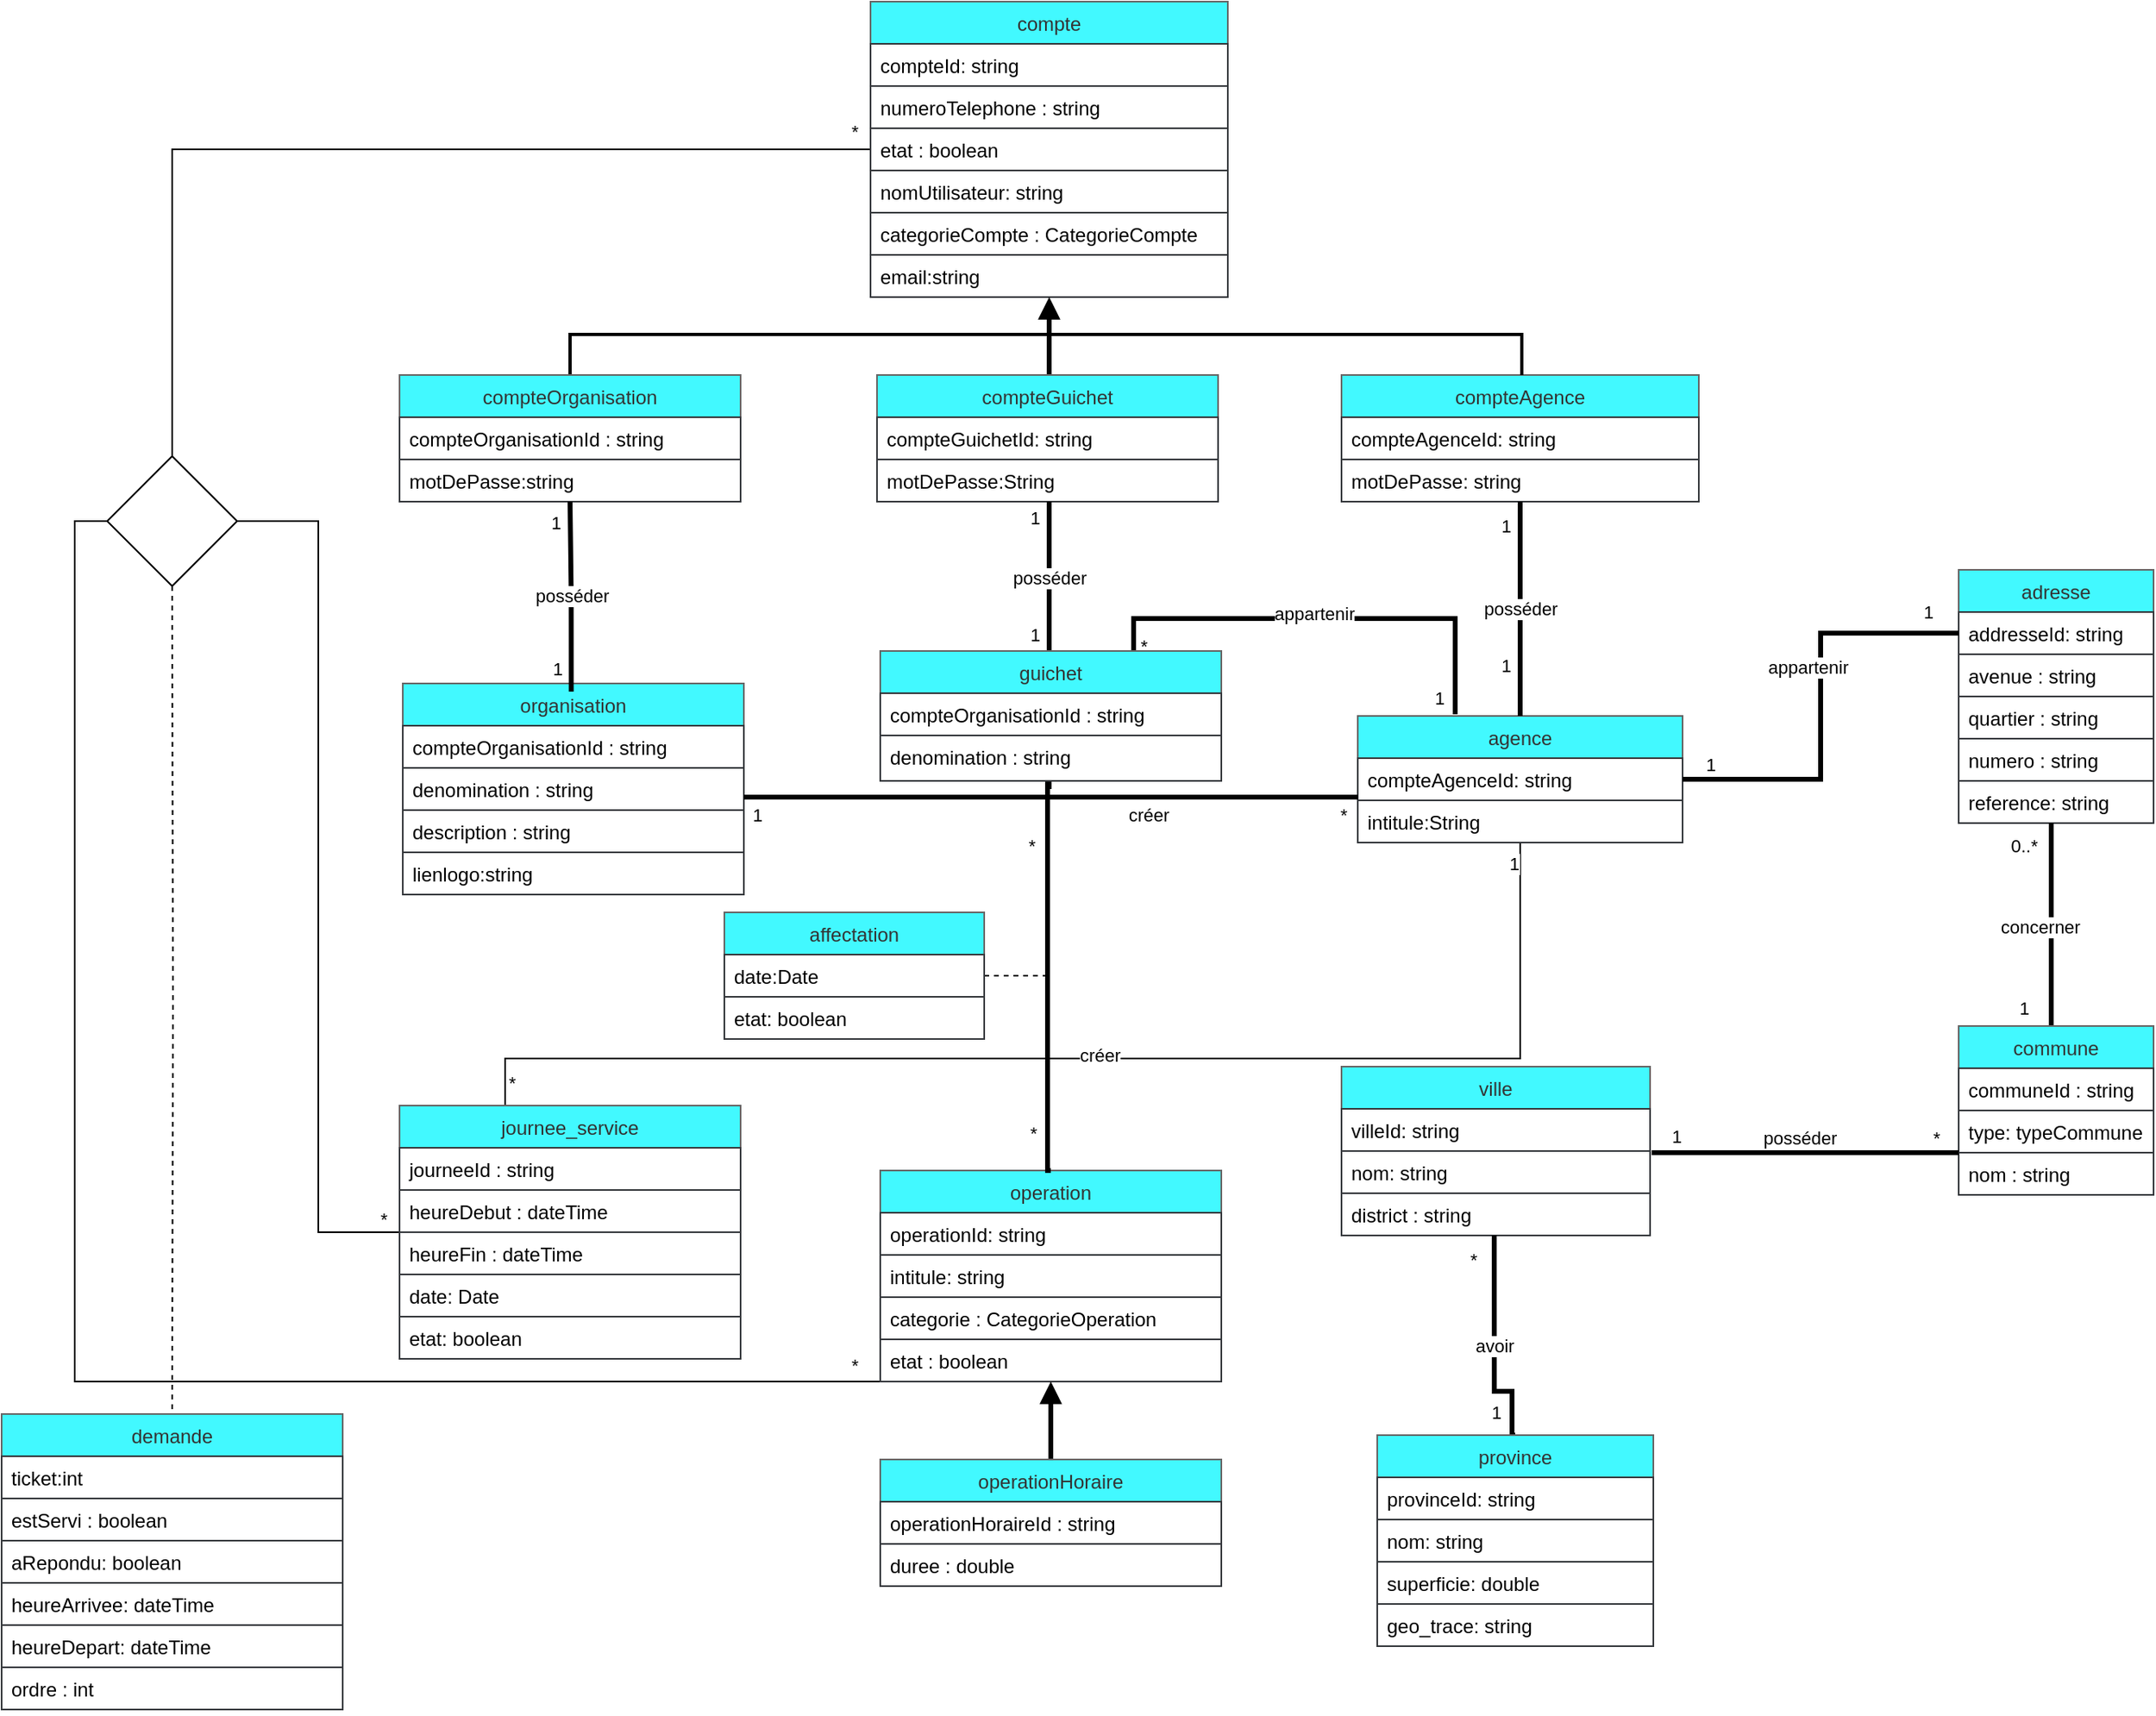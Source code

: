 <mxfile version="15.7.4" type="github">
  <diagram name="diagramme_classe" id="c4acf3e9-155e-7222-9cf6-157b1a14988f">
    <mxGraphModel dx="868" dy="482" grid="1" gridSize="10" guides="1" tooltips="1" connect="1" arrows="1" fold="1" page="1" pageScale="1" pageWidth="850" pageHeight="1100" background="none" math="0" shadow="0">
      <root>
        <mxCell id="0" />
        <mxCell id="1" parent="0" />
        <mxCell id="-mcrI0zcZobBwBYrAGSP-12" value="*" style="edgeStyle=orthogonalEdgeStyle;rounded=0;orthogonalLoop=1;jettySize=auto;html=1;entryX=0.5;entryY=0;entryDx=0;entryDy=0;endArrow=none;endFill=0;" edge="1" parent="1" source="7-YqurPYllUJ31w4D0Pa-1" target="-mcrI0zcZobBwBYrAGSP-11">
          <mxGeometry x="-0.968" y="-11" relative="1" as="geometry">
            <mxPoint as="offset" />
          </mxGeometry>
        </mxCell>
        <mxCell id="7-YqurPYllUJ31w4D0Pa-1" value="compte" style="swimlane;fontStyle=0;childLayout=stackLayout;horizontal=1;startSize=26;fillColor=#42F9FF;horizontalStack=0;resizeParent=1;resizeParentMax=0;resizeLast=0;collapsible=1;marginBottom=0;fontColor=#333333;strokeColor=#666666;rounded=0;strokeWidth=1;" parent="1" vertex="1">
          <mxGeometry x="560" y="10" width="220" height="182" as="geometry" />
        </mxCell>
        <mxCell id="7-YqurPYllUJ31w4D0Pa-2" value="compteId: string" style="text;strokeColor=#36393d;fillColor=#fff;align=left;verticalAlign=top;spacingLeft=4;spacingRight=4;overflow=hidden;rotatable=0;points=[[0,0.5],[1,0.5]];portConstraint=eastwest;" parent="7-YqurPYllUJ31w4D0Pa-1" vertex="1">
          <mxGeometry y="26" width="220" height="26" as="geometry" />
        </mxCell>
        <mxCell id="7-YqurPYllUJ31w4D0Pa-3" value="numeroTelephone : string" style="text;strokeColor=#36393d;fillColor=#FFFFFF;align=left;verticalAlign=top;spacingLeft=4;spacingRight=4;overflow=hidden;rotatable=0;points=[[0,0.5],[1,0.5]];portConstraint=eastwest;" parent="7-YqurPYllUJ31w4D0Pa-1" vertex="1">
          <mxGeometry y="52" width="220" height="26" as="geometry" />
        </mxCell>
        <mxCell id="7-YqurPYllUJ31w4D0Pa-4" value="etat : boolean" style="text;strokeColor=#36393d;fillColor=#fff;align=left;verticalAlign=top;spacingLeft=4;spacingRight=4;overflow=hidden;rotatable=0;points=[[0,0.5],[1,0.5]];portConstraint=eastwest;" parent="7-YqurPYllUJ31w4D0Pa-1" vertex="1">
          <mxGeometry y="78" width="220" height="26" as="geometry" />
        </mxCell>
        <mxCell id="7-YqurPYllUJ31w4D0Pa-5" value="nomUtilisateur: string" style="text;strokeColor=#36393d;fillColor=#fff;align=left;verticalAlign=top;spacingLeft=4;spacingRight=4;overflow=hidden;rotatable=0;points=[[0,0.5],[1,0.5]];portConstraint=eastwest;" parent="7-YqurPYllUJ31w4D0Pa-1" vertex="1">
          <mxGeometry y="104" width="220" height="26" as="geometry" />
        </mxCell>
        <mxCell id="7-YqurPYllUJ31w4D0Pa-7" value="categorieCompte : CategorieCompte" style="text;strokeColor=#36393d;fillColor=#fff;align=left;verticalAlign=top;spacingLeft=4;spacingRight=4;overflow=hidden;rotatable=0;points=[[0,0.5],[1,0.5]];portConstraint=eastwest;" parent="7-YqurPYllUJ31w4D0Pa-1" vertex="1">
          <mxGeometry y="130" width="220" height="26" as="geometry" />
        </mxCell>
        <mxCell id="wlN9jwIvQaxfuohpu1rJ-3" value="email:string" style="text;strokeColor=#36393d;fillColor=#fff;align=left;verticalAlign=top;spacingLeft=4;spacingRight=4;overflow=hidden;rotatable=0;points=[[0,0.5],[1,0.5]];portConstraint=eastwest;" parent="7-YqurPYllUJ31w4D0Pa-1" vertex="1">
          <mxGeometry y="156" width="220" height="26" as="geometry" />
        </mxCell>
        <mxCell id="7-YqurPYllUJ31w4D0Pa-13" value="compteAgence" style="swimlane;fontStyle=0;childLayout=stackLayout;horizontal=1;startSize=26;fillColor=#42F9FF;horizontalStack=0;resizeParent=1;resizeParentMax=0;resizeLast=0;collapsible=1;marginBottom=0;fontColor=#333333;strokeColor=#666666;rounded=0;strokeWidth=1;" parent="1" vertex="1">
          <mxGeometry x="850" y="240" width="220" height="78" as="geometry" />
        </mxCell>
        <mxCell id="7-YqurPYllUJ31w4D0Pa-14" value="compteAgenceId: string" style="text;strokeColor=#36393d;fillColor=#fff;align=left;verticalAlign=top;spacingLeft=4;spacingRight=4;overflow=hidden;rotatable=0;points=[[0,0.5],[1,0.5]];portConstraint=eastwest;" parent="7-YqurPYllUJ31w4D0Pa-13" vertex="1">
          <mxGeometry y="26" width="220" height="26" as="geometry" />
        </mxCell>
        <mxCell id="7-YqurPYllUJ31w4D0Pa-32" value="motDePasse: string" style="text;strokeColor=#36393d;fillColor=#FFFFFF;align=left;verticalAlign=top;spacingLeft=4;spacingRight=4;overflow=hidden;rotatable=0;points=[[0,0.5],[1,0.5]];portConstraint=eastwest;" parent="7-YqurPYllUJ31w4D0Pa-13" vertex="1">
          <mxGeometry y="52" width="220" height="26" as="geometry" />
        </mxCell>
        <mxCell id="wlN9jwIvQaxfuohpu1rJ-7" style="edgeStyle=orthogonalEdgeStyle;rounded=0;orthogonalLoop=1;jettySize=auto;html=1;exitX=0.5;exitY=0;exitDx=0;exitDy=0;endArrow=none;endFill=0;strokeWidth=2;" parent="1" source="7-YqurPYllUJ31w4D0Pa-24" target="7-YqurPYllUJ31w4D0Pa-13" edge="1">
          <mxGeometry relative="1" as="geometry">
            <mxPoint x="960" y="230" as="targetPoint" />
            <Array as="points">
              <mxPoint x="375" y="215" />
              <mxPoint x="961" y="215" />
            </Array>
          </mxGeometry>
        </mxCell>
        <mxCell id="7-YqurPYllUJ31w4D0Pa-24" value="compteOrganisation" style="swimlane;fontStyle=0;childLayout=stackLayout;horizontal=1;startSize=26;fillColor=#42F9FF;horizontalStack=0;resizeParent=1;resizeParentMax=0;resizeLast=0;collapsible=1;marginBottom=0;fontColor=#333333;strokeColor=#666666;rounded=0;strokeWidth=1;" parent="1" vertex="1">
          <mxGeometry x="270" y="240" width="210" height="78" as="geometry" />
        </mxCell>
        <mxCell id="7-YqurPYllUJ31w4D0Pa-25" value="compteOrganisationId : string" style="text;strokeColor=#36393d;fillColor=#fff;align=left;verticalAlign=top;spacingLeft=4;spacingRight=4;overflow=hidden;rotatable=0;points=[[0,0.5],[1,0.5]];portConstraint=eastwest;" parent="7-YqurPYllUJ31w4D0Pa-24" vertex="1">
          <mxGeometry y="26" width="210" height="26" as="geometry" />
        </mxCell>
        <mxCell id="7-YqurPYllUJ31w4D0Pa-36" value="motDePasse:string" style="text;strokeColor=#36393d;fillColor=#fff;align=left;verticalAlign=top;spacingLeft=4;spacingRight=4;overflow=hidden;rotatable=0;points=[[0,0.5],[1,0.5]];portConstraint=eastwest;" parent="7-YqurPYllUJ31w4D0Pa-24" vertex="1">
          <mxGeometry y="52" width="210" height="26" as="geometry" />
        </mxCell>
        <mxCell id="7-YqurPYllUJ31w4D0Pa-39" value="adresse" style="swimlane;fontStyle=0;childLayout=stackLayout;horizontal=1;startSize=26;fillColor=#42F9FF;horizontalStack=0;resizeParent=1;resizeParentMax=0;resizeLast=0;collapsible=1;marginBottom=0;fontColor=#333333;strokeColor=#666666;rounded=0;strokeWidth=1;" parent="1" vertex="1">
          <mxGeometry x="1230" y="360" width="120" height="156" as="geometry" />
        </mxCell>
        <mxCell id="7-YqurPYllUJ31w4D0Pa-40" value="addresseId: string" style="text;strokeColor=#36393d;fillColor=#fff;align=left;verticalAlign=top;spacingLeft=4;spacingRight=4;overflow=hidden;rotatable=0;points=[[0,0.5],[1,0.5]];portConstraint=eastwest;" parent="7-YqurPYllUJ31w4D0Pa-39" vertex="1">
          <mxGeometry y="26" width="120" height="26" as="geometry" />
        </mxCell>
        <mxCell id="7-YqurPYllUJ31w4D0Pa-41" value="avenue : string" style="text;strokeColor=#36393d;fillColor=#FFFFFF;align=left;verticalAlign=top;spacingLeft=4;spacingRight=4;overflow=hidden;rotatable=0;points=[[0,0.5],[1,0.5]];portConstraint=eastwest;" parent="7-YqurPYllUJ31w4D0Pa-39" vertex="1">
          <mxGeometry y="52" width="120" height="26" as="geometry" />
        </mxCell>
        <mxCell id="7-YqurPYllUJ31w4D0Pa-42" value="quartier : string" style="text;strokeColor=#36393d;fillColor=#FFFFFF;align=left;verticalAlign=top;spacingLeft=4;spacingRight=4;overflow=hidden;rotatable=0;points=[[0,0.5],[1,0.5]];portConstraint=eastwest;" parent="7-YqurPYllUJ31w4D0Pa-39" vertex="1">
          <mxGeometry y="78" width="120" height="26" as="geometry" />
        </mxCell>
        <mxCell id="7-YqurPYllUJ31w4D0Pa-43" value="numero : string" style="text;strokeColor=#36393d;fillColor=#FFFFFF;align=left;verticalAlign=top;spacingLeft=4;spacingRight=4;overflow=hidden;rotatable=0;points=[[0,0.5],[1,0.5]];portConstraint=eastwest;" parent="7-YqurPYllUJ31w4D0Pa-39" vertex="1">
          <mxGeometry y="104" width="120" height="26" as="geometry" />
        </mxCell>
        <mxCell id="7-YqurPYllUJ31w4D0Pa-44" value="reference: string" style="text;strokeColor=#36393d;fillColor=#FFFFFF;align=left;verticalAlign=top;spacingLeft=4;spacingRight=4;overflow=hidden;rotatable=0;points=[[0,0.5],[1,0.5]];portConstraint=eastwest;" parent="7-YqurPYllUJ31w4D0Pa-39" vertex="1">
          <mxGeometry y="130" width="120" height="26" as="geometry" />
        </mxCell>
        <mxCell id="wlN9jwIvQaxfuohpu1rJ-28" value="0..*" style="edgeStyle=orthogonalEdgeStyle;rounded=0;orthogonalLoop=1;jettySize=auto;html=1;entryX=0.5;entryY=1;entryDx=0;entryDy=0;startArrow=none;startFill=0;endArrow=none;endFill=0;strokeWidth=3;" parent="1" source="7-YqurPYllUJ31w4D0Pa-51" edge="1">
          <mxGeometry x="0.774" y="17" relative="1" as="geometry">
            <mxPoint x="1287" y="573" as="sourcePoint" />
            <mxPoint x="1287" y="516" as="targetPoint" />
            <Array as="points">
              <mxPoint x="1287" y="580" />
              <mxPoint x="1287" y="580" />
            </Array>
            <mxPoint as="offset" />
          </mxGeometry>
        </mxCell>
        <mxCell id="wlN9jwIvQaxfuohpu1rJ-37" value="1" style="edgeLabel;html=1;align=center;verticalAlign=middle;resizable=0;points=[];" parent="wlN9jwIvQaxfuohpu1rJ-28" vertex="1" connectable="0">
          <mxGeometry x="0.823" y="5" relative="1" as="geometry">
            <mxPoint x="-12" y="103" as="offset" />
          </mxGeometry>
        </mxCell>
        <mxCell id="wlN9jwIvQaxfuohpu1rJ-39" value="concerner" style="edgeLabel;html=1;align=center;verticalAlign=middle;resizable=0;points=[];" parent="wlN9jwIvQaxfuohpu1rJ-28" vertex="1" connectable="0">
          <mxGeometry x="0.726" y="4" relative="1" as="geometry">
            <mxPoint x="-3" y="47" as="offset" />
          </mxGeometry>
        </mxCell>
        <mxCell id="7-YqurPYllUJ31w4D0Pa-51" value="commune" style="swimlane;fontStyle=0;childLayout=stackLayout;horizontal=1;startSize=26;fillColor=#42F9FF;horizontalStack=0;resizeParent=1;resizeParentMax=0;resizeLast=0;collapsible=1;marginBottom=0;fontColor=#333333;strokeColor=#666666;rounded=0;strokeWidth=1;" parent="1" vertex="1">
          <mxGeometry x="1230" y="641" width="120" height="104" as="geometry" />
        </mxCell>
        <mxCell id="7-YqurPYllUJ31w4D0Pa-52" value="communeId : string" style="text;strokeColor=#36393d;fillColor=#fff;align=left;verticalAlign=top;spacingLeft=4;spacingRight=4;overflow=hidden;rotatable=0;points=[[0,0.5],[1,0.5]];portConstraint=eastwest;" parent="7-YqurPYllUJ31w4D0Pa-51" vertex="1">
          <mxGeometry y="26" width="120" height="26" as="geometry" />
        </mxCell>
        <mxCell id="7-YqurPYllUJ31w4D0Pa-53" value="type: typeCommune" style="text;strokeColor=#36393d;fillColor=#FFFFFF;align=left;verticalAlign=top;spacingLeft=4;spacingRight=4;overflow=hidden;rotatable=0;points=[[0,0.5],[1,0.5]];portConstraint=eastwest;" parent="7-YqurPYllUJ31w4D0Pa-51" vertex="1">
          <mxGeometry y="52" width="120" height="26" as="geometry" />
        </mxCell>
        <mxCell id="7-YqurPYllUJ31w4D0Pa-54" value="nom : string" style="text;strokeColor=#36393d;fillColor=#FFFFFF;align=left;verticalAlign=top;spacingLeft=4;spacingRight=4;overflow=hidden;rotatable=0;points=[[0,0.5],[1,0.5]];portConstraint=eastwest;" parent="7-YqurPYllUJ31w4D0Pa-51" vertex="1">
          <mxGeometry y="78" width="120" height="26" as="geometry" />
        </mxCell>
        <mxCell id="7-YqurPYllUJ31w4D0Pa-60" value="ville" style="swimlane;fontStyle=0;childLayout=stackLayout;horizontal=1;startSize=26;fillColor=#42F9FF;horizontalStack=0;resizeParent=1;resizeParentMax=0;resizeLast=0;collapsible=1;marginBottom=0;fontColor=#333333;strokeColor=#666666;rounded=0;strokeWidth=1;" parent="1" vertex="1">
          <mxGeometry x="850" y="666" width="190" height="104" as="geometry" />
        </mxCell>
        <mxCell id="7-YqurPYllUJ31w4D0Pa-61" value="villeId: string" style="text;strokeColor=#36393d;fillColor=#fff;align=left;verticalAlign=top;spacingLeft=4;spacingRight=4;overflow=hidden;rotatable=0;points=[[0,0.5],[1,0.5]];portConstraint=eastwest;" parent="7-YqurPYllUJ31w4D0Pa-60" vertex="1">
          <mxGeometry y="26" width="190" height="26" as="geometry" />
        </mxCell>
        <mxCell id="7-YqurPYllUJ31w4D0Pa-62" value="nom: string" style="text;strokeColor=#36393d;fillColor=#FFFFFF;align=left;verticalAlign=top;spacingLeft=4;spacingRight=4;overflow=hidden;rotatable=0;points=[[0,0.5],[1,0.5]];portConstraint=eastwest;" parent="7-YqurPYllUJ31w4D0Pa-60" vertex="1">
          <mxGeometry y="52" width="190" height="26" as="geometry" />
        </mxCell>
        <mxCell id="7-YqurPYllUJ31w4D0Pa-63" value="district : string" style="text;strokeColor=#36393d;fillColor=#FFFFFF;align=left;verticalAlign=top;spacingLeft=4;spacingRight=4;overflow=hidden;rotatable=0;points=[[0,0.5],[1,0.5]];portConstraint=eastwest;" parent="7-YqurPYllUJ31w4D0Pa-60" vertex="1">
          <mxGeometry y="78" width="190" height="26" as="geometry" />
        </mxCell>
        <mxCell id="wlN9jwIvQaxfuohpu1rJ-45" value="avoir" style="edgeStyle=orthogonalEdgeStyle;rounded=0;orthogonalLoop=1;jettySize=auto;html=1;startArrow=none;startFill=0;endArrow=none;endFill=0;strokeWidth=3;entryX=0.495;entryY=1;entryDx=0;entryDy=0;entryPerimeter=0;exitX=0.5;exitY=0;exitDx=0;exitDy=0;" parent="1" edge="1" target="7-YqurPYllUJ31w4D0Pa-63" source="7-YqurPYllUJ31w4D0Pa-67">
          <mxGeometry relative="1" as="geometry">
            <mxPoint x="961" y="766" as="targetPoint" />
            <mxPoint x="960" y="880" as="sourcePoint" />
            <Array as="points">
              <mxPoint x="955" y="866" />
              <mxPoint x="944" y="866" />
            </Array>
          </mxGeometry>
        </mxCell>
        <mxCell id="wlN9jwIvQaxfuohpu1rJ-50" value="*" style="edgeLabel;html=1;align=center;verticalAlign=middle;resizable=0;points=[];" parent="wlN9jwIvQaxfuohpu1rJ-45" vertex="1" connectable="0">
          <mxGeometry x="0.765" y="-1" relative="1" as="geometry">
            <mxPoint x="-14" y="-1" as="offset" />
          </mxGeometry>
        </mxCell>
        <mxCell id="wlN9jwIvQaxfuohpu1rJ-51" value="1" style="edgeLabel;html=1;align=center;verticalAlign=middle;resizable=0;points=[];" parent="wlN9jwIvQaxfuohpu1rJ-45" vertex="1" connectable="0">
          <mxGeometry x="-0.718" y="4" relative="1" as="geometry">
            <mxPoint x="-6" y="3" as="offset" />
          </mxGeometry>
        </mxCell>
        <mxCell id="7-YqurPYllUJ31w4D0Pa-67" value="province" style="swimlane;fontStyle=0;childLayout=stackLayout;horizontal=1;startSize=26;fillColor=#42F9FF;horizontalStack=0;resizeParent=1;resizeParentMax=0;resizeLast=0;collapsible=1;marginBottom=0;fontColor=#333333;strokeColor=#666666;rounded=0;strokeWidth=1;" parent="1" vertex="1">
          <mxGeometry x="872" y="893" width="170" height="130" as="geometry" />
        </mxCell>
        <mxCell id="7-YqurPYllUJ31w4D0Pa-68" value="provinceId: string" style="text;strokeColor=#36393d;fillColor=#fff;align=left;verticalAlign=top;spacingLeft=4;spacingRight=4;overflow=hidden;rotatable=0;points=[[0,0.5],[1,0.5]];portConstraint=eastwest;" parent="7-YqurPYllUJ31w4D0Pa-67" vertex="1">
          <mxGeometry y="26" width="170" height="26" as="geometry" />
        </mxCell>
        <mxCell id="7-YqurPYllUJ31w4D0Pa-69" value="nom: string" style="text;strokeColor=#36393d;fillColor=#FFFFFF;align=left;verticalAlign=top;spacingLeft=4;spacingRight=4;overflow=hidden;rotatable=0;points=[[0,0.5],[1,0.5]];portConstraint=eastwest;" parent="7-YqurPYllUJ31w4D0Pa-67" vertex="1">
          <mxGeometry y="52" width="170" height="26" as="geometry" />
        </mxCell>
        <mxCell id="7-YqurPYllUJ31w4D0Pa-70" value="superficie: double" style="text;strokeColor=#36393d;fillColor=#FFFFFF;align=left;verticalAlign=top;spacingLeft=4;spacingRight=4;overflow=hidden;rotatable=0;points=[[0,0.5],[1,0.5]];portConstraint=eastwest;" parent="7-YqurPYllUJ31w4D0Pa-67" vertex="1">
          <mxGeometry y="78" width="170" height="26" as="geometry" />
        </mxCell>
        <mxCell id="7-YqurPYllUJ31w4D0Pa-75" value="geo_trace: string" style="text;strokeColor=#36393d;fillColor=#FFFFFF;align=left;verticalAlign=top;spacingLeft=4;spacingRight=4;overflow=hidden;rotatable=0;points=[[0,0.5],[1,0.5]];portConstraint=eastwest;" parent="7-YqurPYllUJ31w4D0Pa-67" vertex="1">
          <mxGeometry y="104" width="170" height="26" as="geometry" />
        </mxCell>
        <mxCell id="wlN9jwIvQaxfuohpu1rJ-5" style="edgeStyle=orthogonalEdgeStyle;rounded=0;orthogonalLoop=1;jettySize=auto;html=1;entryX=0.5;entryY=1;entryDx=0;entryDy=0;endArrow=block;endFill=1;strokeWidth=3;" parent="1" source="7-YqurPYllUJ31w4D0Pa-79" target="7-YqurPYllUJ31w4D0Pa-1" edge="1">
          <mxGeometry relative="1" as="geometry">
            <Array as="points">
              <mxPoint x="670" y="220" />
              <mxPoint x="670" y="220" />
            </Array>
          </mxGeometry>
        </mxCell>
        <mxCell id="7-YqurPYllUJ31w4D0Pa-79" value="compteGuichet" style="swimlane;fontStyle=0;childLayout=stackLayout;horizontal=1;startSize=26;fillColor=#42F9FF;horizontalStack=0;resizeParent=1;resizeParentMax=0;resizeLast=0;collapsible=1;marginBottom=0;fontColor=#333333;strokeColor=#666666;rounded=0;strokeWidth=1;" parent="1" vertex="1">
          <mxGeometry x="564" y="240" width="210" height="78" as="geometry" />
        </mxCell>
        <mxCell id="7-YqurPYllUJ31w4D0Pa-80" value="compteGuichetId: string" style="text;strokeColor=#36393d;fillColor=#fff;align=left;verticalAlign=top;spacingLeft=4;spacingRight=4;overflow=hidden;rotatable=0;points=[[0,0.5],[1,0.5]];portConstraint=eastwest;" parent="7-YqurPYllUJ31w4D0Pa-79" vertex="1">
          <mxGeometry y="26" width="210" height="26" as="geometry" />
        </mxCell>
        <mxCell id="7-YqurPYllUJ31w4D0Pa-180" value="motDePasse:String" style="text;strokeColor=#36393d;fillColor=#fff;align=left;verticalAlign=top;spacingLeft=4;spacingRight=4;overflow=hidden;rotatable=0;points=[[0,0.5],[1,0.5]];portConstraint=eastwest;" parent="7-YqurPYllUJ31w4D0Pa-79" vertex="1">
          <mxGeometry y="52" width="210" height="26" as="geometry" />
        </mxCell>
        <mxCell id="-mcrI0zcZobBwBYrAGSP-14" style="edgeStyle=orthogonalEdgeStyle;rounded=0;orthogonalLoop=1;jettySize=auto;html=1;entryX=0;entryY=0.5;entryDx=0;entryDy=0;endArrow=none;endFill=0;" edge="1" parent="1" source="7-YqurPYllUJ31w4D0Pa-94" target="-mcrI0zcZobBwBYrAGSP-11">
          <mxGeometry relative="1" as="geometry">
            <Array as="points">
              <mxPoint x="70" y="860" />
              <mxPoint x="70" y="330" />
            </Array>
          </mxGeometry>
        </mxCell>
        <mxCell id="-mcrI0zcZobBwBYrAGSP-17" value="*" style="edgeLabel;html=1;align=center;verticalAlign=middle;resizable=0;points=[];" vertex="1" connectable="0" parent="-mcrI0zcZobBwBYrAGSP-14">
          <mxGeometry x="-0.962" y="-1" relative="1" as="geometry">
            <mxPoint x="4" y="-9" as="offset" />
          </mxGeometry>
        </mxCell>
        <mxCell id="7-YqurPYllUJ31w4D0Pa-94" value="operation" style="swimlane;fontStyle=0;childLayout=stackLayout;horizontal=1;startSize=26;fillColor=#42F9FF;horizontalStack=0;resizeParent=1;resizeParentMax=0;resizeLast=0;collapsible=1;marginBottom=0;fontColor=#333333;strokeColor=#666666;rounded=0;strokeWidth=1;" parent="1" vertex="1">
          <mxGeometry x="566" y="730" width="210" height="130" as="geometry" />
        </mxCell>
        <mxCell id="7-YqurPYllUJ31w4D0Pa-95" value="operationId: string" style="text;strokeColor=#36393d;fillColor=#fff;align=left;verticalAlign=top;spacingLeft=4;spacingRight=4;overflow=hidden;rotatable=0;points=[[0,0.5],[1,0.5]];portConstraint=eastwest;" parent="7-YqurPYllUJ31w4D0Pa-94" vertex="1">
          <mxGeometry y="26" width="210" height="26" as="geometry" />
        </mxCell>
        <mxCell id="7-YqurPYllUJ31w4D0Pa-96" value="intitule: string" style="text;strokeColor=#36393d;fillColor=#FFFFFF;align=left;verticalAlign=top;spacingLeft=4;spacingRight=4;overflow=hidden;rotatable=0;points=[[0,0.5],[1,0.5]];portConstraint=eastwest;" parent="7-YqurPYllUJ31w4D0Pa-94" vertex="1">
          <mxGeometry y="52" width="210" height="26" as="geometry" />
        </mxCell>
        <mxCell id="7-YqurPYllUJ31w4D0Pa-97" value="categorie : CategorieOperation" style="text;strokeColor=#36393d;fillColor=#FFFFFF;align=left;verticalAlign=top;spacingLeft=4;spacingRight=4;overflow=hidden;rotatable=0;points=[[0,0.5],[1,0.5]];portConstraint=eastwest;" parent="7-YqurPYllUJ31w4D0Pa-94" vertex="1">
          <mxGeometry y="78" width="210" height="26" as="geometry" />
        </mxCell>
        <mxCell id="7-YqurPYllUJ31w4D0Pa-98" value="etat : boolean" style="text;strokeColor=#36393d;fillColor=#FFFFFF;align=left;verticalAlign=top;spacingLeft=4;spacingRight=4;overflow=hidden;rotatable=0;points=[[0,0.5],[1,0.5]];portConstraint=eastwest;" parent="7-YqurPYllUJ31w4D0Pa-94" vertex="1">
          <mxGeometry y="104" width="210" height="26" as="geometry" />
        </mxCell>
        <mxCell id="wlN9jwIvQaxfuohpu1rJ-20" style="edgeStyle=orthogonalEdgeStyle;rounded=0;orthogonalLoop=1;jettySize=auto;html=1;entryX=0.5;entryY=1;entryDx=0;entryDy=0;endArrow=block;endFill=1;strokeWidth=3;startArrow=none;startFill=0;" parent="1" source="7-YqurPYllUJ31w4D0Pa-105" target="7-YqurPYllUJ31w4D0Pa-94" edge="1">
          <mxGeometry relative="1" as="geometry" />
        </mxCell>
        <mxCell id="7-YqurPYllUJ31w4D0Pa-105" value="operationHoraire" style="swimlane;fontStyle=0;childLayout=stackLayout;horizontal=1;startSize=26;fillColor=#42F9FF;horizontalStack=0;resizeParent=1;resizeParentMax=0;resizeLast=0;collapsible=1;marginBottom=0;fontColor=#333333;strokeColor=#666666;rounded=0;strokeWidth=1;" parent="1" vertex="1">
          <mxGeometry x="566" y="908" width="210" height="78" as="geometry" />
        </mxCell>
        <mxCell id="7-YqurPYllUJ31w4D0Pa-106" value="operationHoraireId : string" style="text;strokeColor=#36393d;fillColor=#fff;align=left;verticalAlign=top;spacingLeft=4;spacingRight=4;overflow=hidden;rotatable=0;points=[[0,0.5],[1,0.5]];portConstraint=eastwest;" parent="7-YqurPYllUJ31w4D0Pa-105" vertex="1">
          <mxGeometry y="26" width="210" height="26" as="geometry" />
        </mxCell>
        <mxCell id="7-YqurPYllUJ31w4D0Pa-107" value="duree : double" style="text;strokeColor=#36393d;fillColor=#FFFFFF;align=left;verticalAlign=top;spacingLeft=4;spacingRight=4;overflow=hidden;rotatable=0;points=[[0,0.5],[1,0.5]];portConstraint=eastwest;" parent="7-YqurPYllUJ31w4D0Pa-105" vertex="1">
          <mxGeometry y="52" width="210" height="26" as="geometry" />
        </mxCell>
        <mxCell id="7-YqurPYllUJ31w4D0Pa-126" value="demande" style="swimlane;fontStyle=0;childLayout=stackLayout;horizontal=1;startSize=26;fillColor=#42F9FF;horizontalStack=0;resizeParent=1;resizeParentMax=0;resizeLast=0;collapsible=1;marginBottom=0;fontColor=#333333;strokeColor=#666666;rounded=0;strokeWidth=1;" parent="1" vertex="1">
          <mxGeometry x="25" y="880" width="210" height="182" as="geometry" />
        </mxCell>
        <mxCell id="7-YqurPYllUJ31w4D0Pa-128" value="ticket:int" style="text;strokeColor=#36393d;fillColor=#fff;align=left;verticalAlign=top;spacingLeft=4;spacingRight=4;overflow=hidden;rotatable=0;points=[[0,0.5],[1,0.5]];portConstraint=eastwest;" parent="7-YqurPYllUJ31w4D0Pa-126" vertex="1">
          <mxGeometry y="26" width="210" height="26" as="geometry" />
        </mxCell>
        <mxCell id="7-YqurPYllUJ31w4D0Pa-129" value="estServi : boolean" style="text;strokeColor=#36393d;fillColor=#fff;align=left;verticalAlign=top;spacingLeft=4;spacingRight=4;overflow=hidden;rotatable=0;points=[[0,0.5],[1,0.5]];portConstraint=eastwest;" parent="7-YqurPYllUJ31w4D0Pa-126" vertex="1">
          <mxGeometry y="52" width="210" height="26" as="geometry" />
        </mxCell>
        <mxCell id="7-YqurPYllUJ31w4D0Pa-130" value="aRepondu: boolean" style="text;strokeColor=#36393d;fillColor=#fff;align=left;verticalAlign=top;spacingLeft=4;spacingRight=4;overflow=hidden;rotatable=0;points=[[0,0.5],[1,0.5]];portConstraint=eastwest;" parent="7-YqurPYllUJ31w4D0Pa-126" vertex="1">
          <mxGeometry y="78" width="210" height="26" as="geometry" />
        </mxCell>
        <mxCell id="7-YqurPYllUJ31w4D0Pa-131" value="heureArrivee: dateTime" style="text;strokeColor=#36393d;fillColor=#fff;align=left;verticalAlign=top;spacingLeft=4;spacingRight=4;overflow=hidden;rotatable=0;points=[[0,0.5],[1,0.5]];portConstraint=eastwest;" parent="7-YqurPYllUJ31w4D0Pa-126" vertex="1">
          <mxGeometry y="104" width="210" height="26" as="geometry" />
        </mxCell>
        <mxCell id="7-YqurPYllUJ31w4D0Pa-132" value="heureDepart: dateTime" style="text;strokeColor=#36393d;fillColor=#fff;align=left;verticalAlign=top;spacingLeft=4;spacingRight=4;overflow=hidden;rotatable=0;points=[[0,0.5],[1,0.5]];portConstraint=eastwest;" parent="7-YqurPYllUJ31w4D0Pa-126" vertex="1">
          <mxGeometry y="130" width="210" height="26" as="geometry" />
        </mxCell>
        <mxCell id="7-YqurPYllUJ31w4D0Pa-133" value="ordre : int" style="text;strokeColor=#36393d;fillColor=#fff;align=left;verticalAlign=top;spacingLeft=4;spacingRight=4;overflow=hidden;rotatable=0;points=[[0,0.5],[1,0.5]];portConstraint=eastwest;" parent="7-YqurPYllUJ31w4D0Pa-126" vertex="1">
          <mxGeometry y="156" width="210" height="26" as="geometry" />
        </mxCell>
        <mxCell id="-mcrI0zcZobBwBYrAGSP-7" style="edgeStyle=orthogonalEdgeStyle;rounded=0;orthogonalLoop=1;jettySize=auto;html=1;entryX=0.5;entryY=1;entryDx=0;entryDy=0;endArrow=none;endFill=0;" edge="1" parent="1" target="wlN9jwIvQaxfuohpu1rJ-14">
          <mxGeometry relative="1" as="geometry">
            <mxPoint x="335" y="711" as="sourcePoint" />
            <mxPoint x="960" y="549" as="targetPoint" />
            <Array as="points">
              <mxPoint x="335" y="661" />
              <mxPoint x="960" y="661" />
            </Array>
          </mxGeometry>
        </mxCell>
        <mxCell id="-mcrI0zcZobBwBYrAGSP-8" value="1" style="edgeLabel;html=1;align=center;verticalAlign=middle;resizable=0;points=[];" vertex="1" connectable="0" parent="-mcrI0zcZobBwBYrAGSP-7">
          <mxGeometry x="0.968" y="4" relative="1" as="geometry">
            <mxPoint as="offset" />
          </mxGeometry>
        </mxCell>
        <mxCell id="-mcrI0zcZobBwBYrAGSP-9" value="*" style="edgeLabel;html=1;align=center;verticalAlign=middle;resizable=0;points=[];" vertex="1" connectable="0" parent="-mcrI0zcZobBwBYrAGSP-7">
          <mxGeometry x="-0.913" y="-4" relative="1" as="geometry">
            <mxPoint as="offset" />
          </mxGeometry>
        </mxCell>
        <mxCell id="-mcrI0zcZobBwBYrAGSP-10" value="créer" style="edgeLabel;html=1;align=center;verticalAlign=middle;resizable=0;points=[];" vertex="1" connectable="0" parent="-mcrI0zcZobBwBYrAGSP-7">
          <mxGeometry x="0.03" y="2" relative="1" as="geometry">
            <mxPoint as="offset" />
          </mxGeometry>
        </mxCell>
        <mxCell id="-mcrI0zcZobBwBYrAGSP-13" value="*" style="edgeStyle=orthogonalEdgeStyle;rounded=0;orthogonalLoop=1;jettySize=auto;html=1;entryX=1;entryY=0.5;entryDx=0;entryDy=0;endArrow=none;endFill=0;" edge="1" parent="1" source="7-YqurPYllUJ31w4D0Pa-137" target="-mcrI0zcZobBwBYrAGSP-11">
          <mxGeometry x="-0.963" y="-8" relative="1" as="geometry">
            <mxPoint as="offset" />
          </mxGeometry>
        </mxCell>
        <mxCell id="7-YqurPYllUJ31w4D0Pa-137" value="journee_service" style="swimlane;fontStyle=0;childLayout=stackLayout;horizontal=1;startSize=26;fillColor=#42F9FF;horizontalStack=0;resizeParent=1;resizeParentMax=0;resizeLast=0;collapsible=1;marginBottom=0;fontColor=#333333;strokeColor=#666666;rounded=0;strokeWidth=1;" parent="1" vertex="1">
          <mxGeometry x="270" y="690" width="210" height="156" as="geometry" />
        </mxCell>
        <mxCell id="7-YqurPYllUJ31w4D0Pa-138" value="journeeId : string" style="text;strokeColor=#36393d;fillColor=#fff;align=left;verticalAlign=top;spacingLeft=4;spacingRight=4;overflow=hidden;rotatable=0;points=[[0,0.5],[1,0.5]];portConstraint=eastwest;" parent="7-YqurPYllUJ31w4D0Pa-137" vertex="1">
          <mxGeometry y="26" width="210" height="26" as="geometry" />
        </mxCell>
        <mxCell id="7-YqurPYllUJ31w4D0Pa-139" value="heureDebut : dateTime" style="text;strokeColor=#36393d;fillColor=#fff;align=left;verticalAlign=top;spacingLeft=4;spacingRight=4;overflow=hidden;rotatable=0;points=[[0,0.5],[1,0.5]];portConstraint=eastwest;" parent="7-YqurPYllUJ31w4D0Pa-137" vertex="1">
          <mxGeometry y="52" width="210" height="26" as="geometry" />
        </mxCell>
        <mxCell id="7-YqurPYllUJ31w4D0Pa-140" value="heureFin : dateTime" style="text;strokeColor=#36393d;fillColor=#fff;align=left;verticalAlign=top;spacingLeft=4;spacingRight=4;overflow=hidden;rotatable=0;points=[[0,0.5],[1,0.5]];portConstraint=eastwest;" parent="7-YqurPYllUJ31w4D0Pa-137" vertex="1">
          <mxGeometry y="78" width="210" height="26" as="geometry" />
        </mxCell>
        <mxCell id="7-YqurPYllUJ31w4D0Pa-144" value="date: Date" style="text;strokeColor=#36393d;fillColor=#fff;align=left;verticalAlign=top;spacingLeft=4;spacingRight=4;overflow=hidden;rotatable=0;points=[[0,0.5],[1,0.5]];portConstraint=eastwest;" parent="7-YqurPYllUJ31w4D0Pa-137" vertex="1">
          <mxGeometry y="104" width="210" height="26" as="geometry" />
        </mxCell>
        <mxCell id="7-YqurPYllUJ31w4D0Pa-150" value="etat: boolean" style="text;strokeColor=#36393d;fillColor=#fff;align=left;verticalAlign=top;spacingLeft=4;spacingRight=4;overflow=hidden;rotatable=0;points=[[0,0.5],[1,0.5]];portConstraint=eastwest;" parent="7-YqurPYllUJ31w4D0Pa-137" vertex="1">
          <mxGeometry y="130" width="210" height="26" as="geometry" />
        </mxCell>
        <mxCell id="wlN9jwIvQaxfuohpu1rJ-8" value="organisation" style="swimlane;fontStyle=0;childLayout=stackLayout;horizontal=1;startSize=26;fillColor=#42F9FF;horizontalStack=0;resizeParent=1;resizeParentMax=0;resizeLast=0;collapsible=1;marginBottom=0;fontColor=#333333;strokeColor=#666666;rounded=0;strokeWidth=1;" parent="1" vertex="1">
          <mxGeometry x="272" y="430" width="210" height="130" as="geometry" />
        </mxCell>
        <mxCell id="wlN9jwIvQaxfuohpu1rJ-9" value="compteOrganisationId : string" style="text;strokeColor=#36393d;fillColor=#fff;align=left;verticalAlign=top;spacingLeft=4;spacingRight=4;overflow=hidden;rotatable=0;points=[[0,0.5],[1,0.5]];portConstraint=eastwest;" parent="wlN9jwIvQaxfuohpu1rJ-8" vertex="1">
          <mxGeometry y="26" width="210" height="26" as="geometry" />
        </mxCell>
        <mxCell id="wlN9jwIvQaxfuohpu1rJ-10" value="denomination : string" style="text;strokeColor=#36393d;fillColor=#fff;align=left;verticalAlign=top;spacingLeft=4;spacingRight=4;overflow=hidden;rotatable=0;points=[[0,0.5],[1,0.5]];portConstraint=eastwest;" parent="wlN9jwIvQaxfuohpu1rJ-8" vertex="1">
          <mxGeometry y="52" width="210" height="26" as="geometry" />
        </mxCell>
        <mxCell id="wlN9jwIvQaxfuohpu1rJ-18" value="description : string" style="text;strokeColor=#36393d;fillColor=#fff;align=left;verticalAlign=top;spacingLeft=4;spacingRight=4;overflow=hidden;rotatable=0;points=[[0,0.5],[1,0.5]];portConstraint=eastwest;" parent="wlN9jwIvQaxfuohpu1rJ-8" vertex="1">
          <mxGeometry y="78" width="210" height="26" as="geometry" />
        </mxCell>
        <mxCell id="wlN9jwIvQaxfuohpu1rJ-19" value="lienlogo:string" style="text;strokeColor=#36393d;fillColor=#fff;align=left;verticalAlign=top;spacingLeft=4;spacingRight=4;overflow=hidden;rotatable=0;points=[[0,0.5],[1,0.5]];portConstraint=eastwest;" parent="wlN9jwIvQaxfuohpu1rJ-8" vertex="1">
          <mxGeometry y="104" width="210" height="26" as="geometry" />
        </mxCell>
        <mxCell id="wlN9jwIvQaxfuohpu1rJ-52" value="posséder" style="edgeStyle=orthogonalEdgeStyle;rounded=0;orthogonalLoop=1;jettySize=auto;html=1;startArrow=none;startFill=0;endArrow=none;endFill=0;strokeWidth=3;exitX=0.5;exitY=0;exitDx=0;exitDy=0;" parent="1" source="wlN9jwIvQaxfuohpu1rJ-11" target="7-YqurPYllUJ31w4D0Pa-180" edge="1">
          <mxGeometry relative="1" as="geometry">
            <mxPoint x="670" y="318" as="targetPoint" />
            <mxPoint x="670" y="380" as="sourcePoint" />
            <Array as="points">
              <mxPoint x="670" y="320" />
              <mxPoint x="670" y="320" />
            </Array>
          </mxGeometry>
        </mxCell>
        <mxCell id="wlN9jwIvQaxfuohpu1rJ-53" value="1" style="edgeLabel;html=1;align=center;verticalAlign=middle;resizable=0;points=[];" parent="wlN9jwIvQaxfuohpu1rJ-52" vertex="1" connectable="0">
          <mxGeometry x="0.78" relative="1" as="geometry">
            <mxPoint x="-9" as="offset" />
          </mxGeometry>
        </mxCell>
        <mxCell id="wlN9jwIvQaxfuohpu1rJ-54" value="1" style="edgeLabel;html=1;align=center;verticalAlign=middle;resizable=0;points=[];" parent="wlN9jwIvQaxfuohpu1rJ-52" vertex="1" connectable="0">
          <mxGeometry x="-0.699" y="3" relative="1" as="geometry">
            <mxPoint x="-6" y="3" as="offset" />
          </mxGeometry>
        </mxCell>
        <mxCell id="wlN9jwIvQaxfuohpu1rJ-68" value="*" style="edgeStyle=orthogonalEdgeStyle;rounded=0;orthogonalLoop=1;jettySize=auto;html=1;exitX=0.75;exitY=0;exitDx=0;exitDy=0;startArrow=none;startFill=0;endArrow=none;endFill=0;strokeWidth=3;" parent="1" source="wlN9jwIvQaxfuohpu1rJ-11" edge="1">
          <mxGeometry relative="1" as="geometry">
            <mxPoint x="920" y="449" as="targetPoint" />
            <Array as="points">
              <mxPoint x="722" y="390" />
              <mxPoint x="920" y="390" />
            </Array>
          </mxGeometry>
        </mxCell>
        <mxCell id="wlN9jwIvQaxfuohpu1rJ-69" value="appartenir" style="edgeLabel;html=1;align=center;verticalAlign=middle;resizable=0;points=[];" parent="wlN9jwIvQaxfuohpu1rJ-68" vertex="1" connectable="0">
          <mxGeometry x="-0.059" y="3" relative="1" as="geometry">
            <mxPoint x="1" as="offset" />
          </mxGeometry>
        </mxCell>
        <mxCell id="wlN9jwIvQaxfuohpu1rJ-70" value="1" style="edgeLabel;html=1;align=center;verticalAlign=middle;resizable=0;points=[];" parent="wlN9jwIvQaxfuohpu1rJ-68" vertex="1" connectable="0">
          <mxGeometry x="0.899" y="-3" relative="1" as="geometry">
            <mxPoint x="-7" y="4" as="offset" />
          </mxGeometry>
        </mxCell>
        <mxCell id="wlN9jwIvQaxfuohpu1rJ-71" value="*" style="edgeLabel;html=1;align=center;verticalAlign=middle;resizable=0;points=[];" parent="wlN9jwIvQaxfuohpu1rJ-68" vertex="1" connectable="0">
          <mxGeometry x="-0.702" y="2" relative="1" as="geometry">
            <mxPoint x="-14" y="19" as="offset" />
          </mxGeometry>
        </mxCell>
        <mxCell id="wlN9jwIvQaxfuohpu1rJ-72" style="edgeStyle=orthogonalEdgeStyle;rounded=0;orthogonalLoop=1;jettySize=auto;html=1;entryX=0.5;entryY=0;entryDx=0;entryDy=0;startArrow=none;startFill=0;endArrow=none;endFill=0;strokeWidth=3;exitX=0.495;exitY=1.179;exitDx=0;exitDy=0;exitPerimeter=0;" parent="1" source="wlN9jwIvQaxfuohpu1rJ-13" target="7-YqurPYllUJ31w4D0Pa-94" edge="1">
          <mxGeometry relative="1" as="geometry">
            <mxPoint x="669.5" y="480" as="sourcePoint" />
            <mxPoint x="668.5" y="570" as="targetPoint" />
            <Array as="points">
              <mxPoint x="670" y="480" />
              <mxPoint x="669" y="480" />
            </Array>
          </mxGeometry>
        </mxCell>
        <mxCell id="wlN9jwIvQaxfuohpu1rJ-73" value="*" style="edgeLabel;html=1;align=center;verticalAlign=middle;resizable=0;points=[];" parent="wlN9jwIvQaxfuohpu1rJ-72" vertex="1" connectable="0">
          <mxGeometry x="-0.104" y="-3" relative="1" as="geometry">
            <mxPoint x="-7" y="-54" as="offset" />
          </mxGeometry>
        </mxCell>
        <mxCell id="wlN9jwIvQaxfuohpu1rJ-74" value="*" style="edgeLabel;html=1;align=center;verticalAlign=middle;resizable=0;points=[];" parent="wlN9jwIvQaxfuohpu1rJ-72" vertex="1" connectable="0">
          <mxGeometry x="0.793" y="-1" relative="1" as="geometry">
            <mxPoint x="-8" y="2" as="offset" />
          </mxGeometry>
        </mxCell>
        <mxCell id="wlN9jwIvQaxfuohpu1rJ-11" value="guichet" style="swimlane;fontStyle=0;childLayout=stackLayout;horizontal=1;startSize=26;fillColor=#42F9FF;horizontalStack=0;resizeParent=1;resizeParentMax=0;resizeLast=0;collapsible=1;marginBottom=0;fontColor=#333333;strokeColor=#666666;rounded=0;strokeWidth=1;" parent="1" vertex="1">
          <mxGeometry x="566" y="410" width="210" height="80" as="geometry" />
        </mxCell>
        <mxCell id="wlN9jwIvQaxfuohpu1rJ-12" value="compteOrganisationId : string" style="text;strokeColor=#36393d;fillColor=#fff;align=left;verticalAlign=top;spacingLeft=4;spacingRight=4;overflow=hidden;rotatable=0;points=[[0,0.5],[1,0.5]];portConstraint=eastwest;" parent="wlN9jwIvQaxfuohpu1rJ-11" vertex="1">
          <mxGeometry y="26" width="210" height="26" as="geometry" />
        </mxCell>
        <mxCell id="wlN9jwIvQaxfuohpu1rJ-13" value="denomination : string" style="text;strokeColor=#36393d;fillColor=#fff;align=left;verticalAlign=top;spacingLeft=4;spacingRight=4;overflow=hidden;rotatable=0;points=[[0,0.5],[1,0.5]];portConstraint=eastwest;" parent="wlN9jwIvQaxfuohpu1rJ-11" vertex="1">
          <mxGeometry y="52" width="210" height="28" as="geometry" />
        </mxCell>
        <mxCell id="wlN9jwIvQaxfuohpu1rJ-14" value="agence" style="swimlane;fontStyle=0;childLayout=stackLayout;horizontal=1;startSize=26;fillColor=#42F9FF;horizontalStack=0;resizeParent=1;resizeParentMax=0;resizeLast=0;collapsible=1;marginBottom=0;fontColor=#333333;strokeColor=#666666;rounded=0;strokeWidth=1;" parent="1" vertex="1">
          <mxGeometry x="860" y="450" width="200" height="78" as="geometry" />
        </mxCell>
        <mxCell id="wlN9jwIvQaxfuohpu1rJ-15" value="compteAgenceId: string" style="text;strokeColor=#36393d;fillColor=#fff;align=left;verticalAlign=top;spacingLeft=4;spacingRight=4;overflow=hidden;rotatable=0;points=[[0,0.5],[1,0.5]];portConstraint=eastwest;" parent="wlN9jwIvQaxfuohpu1rJ-14" vertex="1">
          <mxGeometry y="26" width="200" height="26" as="geometry" />
        </mxCell>
        <mxCell id="wlN9jwIvQaxfuohpu1rJ-16" value="intitule:String" style="text;strokeColor=#36393d;fillColor=#FFFFFF;align=left;verticalAlign=top;spacingLeft=4;spacingRight=4;overflow=hidden;rotatable=0;points=[[0,0.5],[1,0.5]];portConstraint=eastwest;" parent="wlN9jwIvQaxfuohpu1rJ-14" vertex="1">
          <mxGeometry y="52" width="200" height="26" as="geometry" />
        </mxCell>
        <mxCell id="wlN9jwIvQaxfuohpu1rJ-25" value="1" style="edgeStyle=orthogonalEdgeStyle;rounded=0;orthogonalLoop=1;jettySize=auto;html=1;entryX=0;entryY=0.25;entryDx=0;entryDy=0;startArrow=none;startFill=0;endArrow=none;endFill=0;strokeWidth=3;" parent="1" source="wlN9jwIvQaxfuohpu1rJ-15" target="7-YqurPYllUJ31w4D0Pa-39" edge="1">
          <mxGeometry x="-0.875" y="9" relative="1" as="geometry">
            <mxPoint as="offset" />
          </mxGeometry>
        </mxCell>
        <mxCell id="wlN9jwIvQaxfuohpu1rJ-26" value="1" style="edgeLabel;html=1;align=center;verticalAlign=middle;resizable=0;points=[];" parent="wlN9jwIvQaxfuohpu1rJ-25" vertex="1" connectable="0">
          <mxGeometry x="0.85" relative="1" as="geometry">
            <mxPoint y="-13" as="offset" />
          </mxGeometry>
        </mxCell>
        <mxCell id="wlN9jwIvQaxfuohpu1rJ-27" value="appartenir" style="edgeLabel;html=1;align=center;verticalAlign=middle;resizable=0;points=[];" parent="wlN9jwIvQaxfuohpu1rJ-25" vertex="1" connectable="0">
          <mxGeometry x="0.125" y="2" relative="1" as="geometry">
            <mxPoint x="-6" y="-8" as="offset" />
          </mxGeometry>
        </mxCell>
        <mxCell id="wlN9jwIvQaxfuohpu1rJ-40" style="edgeStyle=orthogonalEdgeStyle;rounded=0;orthogonalLoop=1;jettySize=auto;html=1;startArrow=none;startFill=0;endArrow=none;endFill=0;strokeWidth=3;exitX=1.005;exitY=0.038;exitDx=0;exitDy=0;exitPerimeter=0;" parent="1" edge="1" source="7-YqurPYllUJ31w4D0Pa-62">
          <mxGeometry relative="1" as="geometry">
            <mxPoint x="1050" y="699" as="sourcePoint" />
            <mxPoint x="1230" y="719" as="targetPoint" />
            <Array as="points">
              <mxPoint x="1051" y="719" />
              <mxPoint x="1230" y="719" />
            </Array>
          </mxGeometry>
        </mxCell>
        <mxCell id="wlN9jwIvQaxfuohpu1rJ-41" value="*" style="edgeLabel;html=1;align=center;verticalAlign=middle;resizable=0;points=[];" parent="wlN9jwIvQaxfuohpu1rJ-40" vertex="1" connectable="0">
          <mxGeometry x="0.844" y="3" relative="1" as="geometry">
            <mxPoint y="-6" as="offset" />
          </mxGeometry>
        </mxCell>
        <mxCell id="wlN9jwIvQaxfuohpu1rJ-42" value="1" style="edgeLabel;html=1;align=center;verticalAlign=middle;resizable=0;points=[];" parent="wlN9jwIvQaxfuohpu1rJ-40" vertex="1" connectable="0">
          <mxGeometry x="-0.844" y="5" relative="1" as="geometry">
            <mxPoint y="-5" as="offset" />
          </mxGeometry>
        </mxCell>
        <mxCell id="wlN9jwIvQaxfuohpu1rJ-43" value="posséder" style="edgeLabel;html=1;align=center;verticalAlign=middle;resizable=0;points=[];" parent="wlN9jwIvQaxfuohpu1rJ-40" vertex="1" connectable="0">
          <mxGeometry x="-0.889" y="-3" relative="1" as="geometry">
            <mxPoint x="80" y="-12" as="offset" />
          </mxGeometry>
        </mxCell>
        <mxCell id="wlN9jwIvQaxfuohpu1rJ-55" value="posséder" style="edgeStyle=orthogonalEdgeStyle;rounded=0;orthogonalLoop=1;jettySize=auto;html=1;startArrow=none;startFill=0;endArrow=none;endFill=0;strokeWidth=3;entryX=0.5;entryY=1;entryDx=0;entryDy=0;exitX=0.5;exitY=0;exitDx=0;exitDy=0;" parent="1" source="wlN9jwIvQaxfuohpu1rJ-14" target="7-YqurPYllUJ31w4D0Pa-13" edge="1">
          <mxGeometry relative="1" as="geometry">
            <mxPoint x="956" y="330" as="targetPoint" />
            <mxPoint x="960" y="420" as="sourcePoint" />
            <Array as="points" />
          </mxGeometry>
        </mxCell>
        <mxCell id="wlN9jwIvQaxfuohpu1rJ-56" value="1" style="edgeLabel;html=1;align=center;verticalAlign=middle;resizable=0;points=[];" parent="wlN9jwIvQaxfuohpu1rJ-55" vertex="1" connectable="0">
          <mxGeometry x="0.78" relative="1" as="geometry">
            <mxPoint x="-9" as="offset" />
          </mxGeometry>
        </mxCell>
        <mxCell id="wlN9jwIvQaxfuohpu1rJ-57" value="1" style="edgeLabel;html=1;align=center;verticalAlign=middle;resizable=0;points=[];" parent="wlN9jwIvQaxfuohpu1rJ-55" vertex="1" connectable="0">
          <mxGeometry x="-0.699" y="3" relative="1" as="geometry">
            <mxPoint x="-6" y="-11" as="offset" />
          </mxGeometry>
        </mxCell>
        <mxCell id="wlN9jwIvQaxfuohpu1rJ-60" value="posséder" style="edgeStyle=orthogonalEdgeStyle;rounded=0;orthogonalLoop=1;jettySize=auto;html=1;startArrow=none;startFill=0;endArrow=none;endFill=0;strokeWidth=3;exitX=0.494;exitY=0.038;exitDx=0;exitDy=0;exitPerimeter=0;entryX=0.5;entryY=1;entryDx=0;entryDy=0;" parent="1" source="wlN9jwIvQaxfuohpu1rJ-8" target="7-YqurPYllUJ31w4D0Pa-24" edge="1">
          <mxGeometry relative="1" as="geometry">
            <mxPoint x="370" y="310" as="targetPoint" />
            <mxPoint x="376" y="410" as="sourcePoint" />
            <Array as="points" />
          </mxGeometry>
        </mxCell>
        <mxCell id="wlN9jwIvQaxfuohpu1rJ-61" value="1" style="edgeLabel;html=1;align=center;verticalAlign=middle;resizable=0;points=[];" parent="wlN9jwIvQaxfuohpu1rJ-60" vertex="1" connectable="0">
          <mxGeometry x="0.78" relative="1" as="geometry">
            <mxPoint x="-9" as="offset" />
          </mxGeometry>
        </mxCell>
        <mxCell id="wlN9jwIvQaxfuohpu1rJ-62" value="1" style="edgeLabel;html=1;align=center;verticalAlign=middle;resizable=0;points=[];" parent="wlN9jwIvQaxfuohpu1rJ-60" vertex="1" connectable="0">
          <mxGeometry x="-0.699" y="3" relative="1" as="geometry">
            <mxPoint x="-6" y="3" as="offset" />
          </mxGeometry>
        </mxCell>
        <mxCell id="wlN9jwIvQaxfuohpu1rJ-64" style="edgeStyle=orthogonalEdgeStyle;rounded=0;orthogonalLoop=1;jettySize=auto;html=1;entryX=0;entryY=-0.115;entryDx=0;entryDy=0;startArrow=none;startFill=0;endArrow=none;endFill=0;strokeWidth=3;entryPerimeter=0;exitX=1;exitY=0.692;exitDx=0;exitDy=0;exitPerimeter=0;" parent="1" source="wlN9jwIvQaxfuohpu1rJ-10" target="wlN9jwIvQaxfuohpu1rJ-16" edge="1">
          <mxGeometry relative="1" as="geometry">
            <mxPoint x="482" y="511" as="sourcePoint" />
            <mxPoint x="860" y="525" as="targetPoint" />
            <Array as="points">
              <mxPoint x="860" y="500" />
            </Array>
          </mxGeometry>
        </mxCell>
        <mxCell id="wlN9jwIvQaxfuohpu1rJ-65" value="*" style="edgeLabel;html=1;align=center;verticalAlign=middle;resizable=0;points=[];" parent="wlN9jwIvQaxfuohpu1rJ-64" vertex="1" connectable="0">
          <mxGeometry x="0.862" y="-2" relative="1" as="geometry">
            <mxPoint x="16" y="9" as="offset" />
          </mxGeometry>
        </mxCell>
        <mxCell id="wlN9jwIvQaxfuohpu1rJ-66" value="1" style="edgeLabel;html=1;align=center;verticalAlign=middle;resizable=0;points=[];" parent="wlN9jwIvQaxfuohpu1rJ-64" vertex="1" connectable="0">
          <mxGeometry x="-0.915" relative="1" as="geometry">
            <mxPoint x="-8" y="11" as="offset" />
          </mxGeometry>
        </mxCell>
        <mxCell id="wlN9jwIvQaxfuohpu1rJ-67" value="créer" style="edgeLabel;html=1;align=center;verticalAlign=middle;resizable=0;points=[];" parent="wlN9jwIvQaxfuohpu1rJ-64" vertex="1" connectable="0">
          <mxGeometry x="-0.053" y="-5" relative="1" as="geometry">
            <mxPoint x="69" y="6" as="offset" />
          </mxGeometry>
        </mxCell>
        <mxCell id="-mcrI0zcZobBwBYrAGSP-6" style="edgeStyle=orthogonalEdgeStyle;rounded=0;orthogonalLoop=1;jettySize=auto;html=1;endArrow=none;endFill=0;dashed=1;" edge="1" parent="1" source="-mcrI0zcZobBwBYrAGSP-1">
          <mxGeometry relative="1" as="geometry">
            <mxPoint x="670" y="610" as="targetPoint" />
          </mxGeometry>
        </mxCell>
        <mxCell id="-mcrI0zcZobBwBYrAGSP-1" value="affectation" style="swimlane;fontStyle=0;childLayout=stackLayout;horizontal=1;startSize=26;fillColor=#42F9FF;horizontalStack=0;resizeParent=1;resizeParentMax=0;resizeLast=0;collapsible=1;marginBottom=0;fontColor=#333333;strokeColor=#666666;rounded=0;strokeWidth=1;" vertex="1" parent="1">
          <mxGeometry x="470" y="571" width="160" height="78" as="geometry" />
        </mxCell>
        <mxCell id="-mcrI0zcZobBwBYrAGSP-4" value="date:Date" style="text;strokeColor=#36393d;fillColor=#fff;align=left;verticalAlign=top;spacingLeft=4;spacingRight=4;overflow=hidden;rotatable=0;points=[[0,0.5],[1,0.5]];portConstraint=eastwest;" vertex="1" parent="-mcrI0zcZobBwBYrAGSP-1">
          <mxGeometry y="26" width="160" height="26" as="geometry" />
        </mxCell>
        <mxCell id="-mcrI0zcZobBwBYrAGSP-5" value="etat: boolean" style="text;strokeColor=#36393d;fillColor=#fff;align=left;verticalAlign=top;spacingLeft=4;spacingRight=4;overflow=hidden;rotatable=0;points=[[0,0.5],[1,0.5]];portConstraint=eastwest;" vertex="1" parent="-mcrI0zcZobBwBYrAGSP-1">
          <mxGeometry y="52" width="160" height="26" as="geometry" />
        </mxCell>
        <mxCell id="-mcrI0zcZobBwBYrAGSP-15" style="edgeStyle=orthogonalEdgeStyle;rounded=0;orthogonalLoop=1;jettySize=auto;html=1;endArrow=none;endFill=0;dashed=1;entryX=0.5;entryY=0;entryDx=0;entryDy=0;" edge="1" parent="1" target="7-YqurPYllUJ31w4D0Pa-126">
          <mxGeometry relative="1" as="geometry">
            <mxPoint x="130" y="370" as="sourcePoint" />
            <mxPoint x="169" y="867" as="targetPoint" />
            <Array as="points" />
          </mxGeometry>
        </mxCell>
        <mxCell id="-mcrI0zcZobBwBYrAGSP-11" value="" style="rhombus;whiteSpace=wrap;html=1;" vertex="1" parent="1">
          <mxGeometry x="90" y="290" width="80" height="80" as="geometry" />
        </mxCell>
      </root>
    </mxGraphModel>
  </diagram>
</mxfile>
